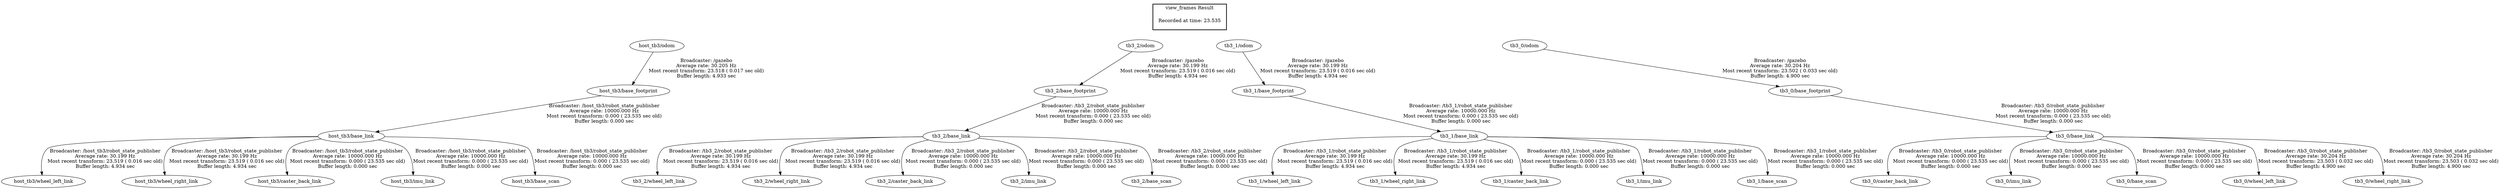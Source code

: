 digraph G {
"host_tb3/odom" -> "host_tb3/base_footprint"[label="Broadcaster: /gazebo\nAverage rate: 30.205 Hz\nMost recent transform: 23.518 ( 0.017 sec old)\nBuffer length: 4.933 sec\n"];
"tb3_2/base_link" -> "tb3_2/wheel_left_link"[label="Broadcaster: /tb3_2/robot_state_publisher\nAverage rate: 30.199 Hz\nMost recent transform: 23.519 ( 0.016 sec old)\nBuffer length: 4.934 sec\n"];
"tb3_2/base_footprint" -> "tb3_2/base_link"[label="Broadcaster: /tb3_2/robot_state_publisher\nAverage rate: 10000.000 Hz\nMost recent transform: 0.000 ( 23.535 sec old)\nBuffer length: 0.000 sec\n"];
"tb3_2/base_link" -> "tb3_2/wheel_right_link"[label="Broadcaster: /tb3_2/robot_state_publisher\nAverage rate: 30.199 Hz\nMost recent transform: 23.519 ( 0.016 sec old)\nBuffer length: 4.934 sec\n"];
"host_tb3/base_link" -> "host_tb3/wheel_left_link"[label="Broadcaster: /host_tb3/robot_state_publisher\nAverage rate: 30.199 Hz\nMost recent transform: 23.519 ( 0.016 sec old)\nBuffer length: 4.934 sec\n"];
"host_tb3/base_footprint" -> "host_tb3/base_link"[label="Broadcaster: /host_tb3/robot_state_publisher\nAverage rate: 10000.000 Hz\nMost recent transform: 0.000 ( 23.535 sec old)\nBuffer length: 0.000 sec\n"];
"host_tb3/base_link" -> "host_tb3/wheel_right_link"[label="Broadcaster: /host_tb3/robot_state_publisher\nAverage rate: 30.199 Hz\nMost recent transform: 23.519 ( 0.016 sec old)\nBuffer length: 4.934 sec\n"];
"tb3_2/odom" -> "tb3_2/base_footprint"[label="Broadcaster: /gazebo\nAverage rate: 30.199 Hz\nMost recent transform: 23.519 ( 0.016 sec old)\nBuffer length: 4.934 sec\n"];
"tb3_1/odom" -> "tb3_1/base_footprint"[label="Broadcaster: /gazebo\nAverage rate: 30.199 Hz\nMost recent transform: 23.519 ( 0.016 sec old)\nBuffer length: 4.934 sec\n"];
"tb3_1/base_link" -> "tb3_1/wheel_left_link"[label="Broadcaster: /tb3_1/robot_state_publisher\nAverage rate: 30.199 Hz\nMost recent transform: 23.519 ( 0.016 sec old)\nBuffer length: 4.934 sec\n"];
"tb3_1/base_footprint" -> "tb3_1/base_link"[label="Broadcaster: /tb3_1/robot_state_publisher\nAverage rate: 10000.000 Hz\nMost recent transform: 0.000 ( 23.535 sec old)\nBuffer length: 0.000 sec\n"];
"tb3_1/base_link" -> "tb3_1/wheel_right_link"[label="Broadcaster: /tb3_1/robot_state_publisher\nAverage rate: 30.199 Hz\nMost recent transform: 23.519 ( 0.016 sec old)\nBuffer length: 4.934 sec\n"];
"host_tb3/base_link" -> "host_tb3/caster_back_link"[label="Broadcaster: /host_tb3/robot_state_publisher\nAverage rate: 10000.000 Hz\nMost recent transform: 0.000 ( 23.535 sec old)\nBuffer length: 0.000 sec\n"];
"host_tb3/base_link" -> "host_tb3/imu_link"[label="Broadcaster: /host_tb3/robot_state_publisher\nAverage rate: 10000.000 Hz\nMost recent transform: 0.000 ( 23.535 sec old)\nBuffer length: 0.000 sec\n"];
"host_tb3/base_link" -> "host_tb3/base_scan"[label="Broadcaster: /host_tb3/robot_state_publisher\nAverage rate: 10000.000 Hz\nMost recent transform: 0.000 ( 23.535 sec old)\nBuffer length: 0.000 sec\n"];
"tb3_1/base_link" -> "tb3_1/caster_back_link"[label="Broadcaster: /tb3_1/robot_state_publisher\nAverage rate: 10000.000 Hz\nMost recent transform: 0.000 ( 23.535 sec old)\nBuffer length: 0.000 sec\n"];
"tb3_1/base_link" -> "tb3_1/imu_link"[label="Broadcaster: /tb3_1/robot_state_publisher\nAverage rate: 10000.000 Hz\nMost recent transform: 0.000 ( 23.535 sec old)\nBuffer length: 0.000 sec\n"];
"tb3_1/base_link" -> "tb3_1/base_scan"[label="Broadcaster: /tb3_1/robot_state_publisher\nAverage rate: 10000.000 Hz\nMost recent transform: 0.000 ( 23.535 sec old)\nBuffer length: 0.000 sec\n"];
"tb3_0/base_footprint" -> "tb3_0/base_link"[label="Broadcaster: /tb3_0/robot_state_publisher\nAverage rate: 10000.000 Hz\nMost recent transform: 0.000 ( 23.535 sec old)\nBuffer length: 0.000 sec\n"];
"tb3_0/odom" -> "tb3_0/base_footprint"[label="Broadcaster: /gazebo\nAverage rate: 30.204 Hz\nMost recent transform: 23.502 ( 0.033 sec old)\nBuffer length: 4.900 sec\n"];
"tb3_0/base_link" -> "tb3_0/caster_back_link"[label="Broadcaster: /tb3_0/robot_state_publisher\nAverage rate: 10000.000 Hz\nMost recent transform: 0.000 ( 23.535 sec old)\nBuffer length: 0.000 sec\n"];
"tb3_0/base_link" -> "tb3_0/imu_link"[label="Broadcaster: /tb3_0/robot_state_publisher\nAverage rate: 10000.000 Hz\nMost recent transform: 0.000 ( 23.535 sec old)\nBuffer length: 0.000 sec\n"];
"tb3_0/base_link" -> "tb3_0/base_scan"[label="Broadcaster: /tb3_0/robot_state_publisher\nAverage rate: 10000.000 Hz\nMost recent transform: 0.000 ( 23.535 sec old)\nBuffer length: 0.000 sec\n"];
"tb3_2/base_link" -> "tb3_2/caster_back_link"[label="Broadcaster: /tb3_2/robot_state_publisher\nAverage rate: 10000.000 Hz\nMost recent transform: 0.000 ( 23.535 sec old)\nBuffer length: 0.000 sec\n"];
"tb3_2/base_link" -> "tb3_2/imu_link"[label="Broadcaster: /tb3_2/robot_state_publisher\nAverage rate: 10000.000 Hz\nMost recent transform: 0.000 ( 23.535 sec old)\nBuffer length: 0.000 sec\n"];
"tb3_2/base_link" -> "tb3_2/base_scan"[label="Broadcaster: /tb3_2/robot_state_publisher\nAverage rate: 10000.000 Hz\nMost recent transform: 0.000 ( 23.535 sec old)\nBuffer length: 0.000 sec\n"];
"tb3_0/base_link" -> "tb3_0/wheel_left_link"[label="Broadcaster: /tb3_0/robot_state_publisher\nAverage rate: 30.204 Hz\nMost recent transform: 23.503 ( 0.032 sec old)\nBuffer length: 4.900 sec\n"];
"tb3_0/base_link" -> "tb3_0/wheel_right_link"[label="Broadcaster: /tb3_0/robot_state_publisher\nAverage rate: 30.204 Hz\nMost recent transform: 23.503 ( 0.032 sec old)\nBuffer length: 4.900 sec\n"];
edge [style=invis];
 subgraph cluster_legend { style=bold; color=black; label ="view_frames Result";
"Recorded at time: 23.535"[ shape=plaintext ] ;
 }->"host_tb3/odom";
edge [style=invis];
 subgraph cluster_legend { style=bold; color=black; label ="view_frames Result";
"Recorded at time: 23.535"[ shape=plaintext ] ;
 }->"tb3_2/odom";
edge [style=invis];
 subgraph cluster_legend { style=bold; color=black; label ="view_frames Result";
"Recorded at time: 23.535"[ shape=plaintext ] ;
 }->"tb3_1/odom";
edge [style=invis];
 subgraph cluster_legend { style=bold; color=black; label ="view_frames Result";
"Recorded at time: 23.535"[ shape=plaintext ] ;
 }->"tb3_0/odom";
}
